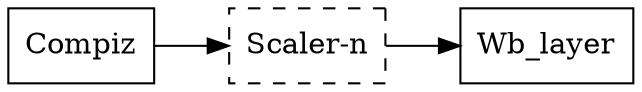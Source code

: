 digraph writeback_data_flow {
   rankdir=LR;
   node [shape=box]

   {
      node [bgcolor=grey style=dashed]
        "Scaler-n";
   }

   "Compiz" -> "Scaler-n" -> "Wb_layer"
}